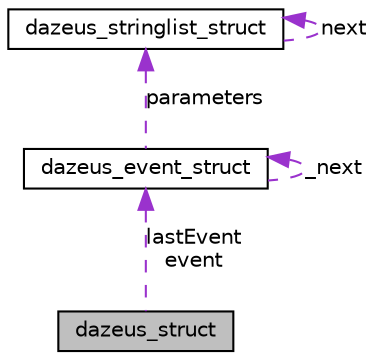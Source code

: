 digraph G
{
  edge [fontname="Helvetica",fontsize="10",labelfontname="Helvetica",labelfontsize="10"];
  node [fontname="Helvetica",fontsize="10",shape=record];
  Node1 [label="dazeus_struct",height=0.2,width=0.4,color="black", fillcolor="grey75", style="filled" fontcolor="black"];
  Node2 -> Node1 [dir=back,color="darkorchid3",fontsize="10",style="dashed",label="lastEvent\nevent",fontname="Helvetica"];
  Node2 [label="dazeus_event_struct",height=0.2,width=0.4,color="black", fillcolor="white", style="filled",URL="$structdazeus__event__struct.html"];
  Node3 -> Node2 [dir=back,color="darkorchid3",fontsize="10",style="dashed",label="parameters",fontname="Helvetica"];
  Node3 [label="dazeus_stringlist_struct",height=0.2,width=0.4,color="black", fillcolor="white", style="filled",URL="$structdazeus__stringlist__struct.html"];
  Node3 -> Node3 [dir=back,color="darkorchid3",fontsize="10",style="dashed",label="next",fontname="Helvetica"];
  Node2 -> Node2 [dir=back,color="darkorchid3",fontsize="10",style="dashed",label="_next",fontname="Helvetica"];
}
